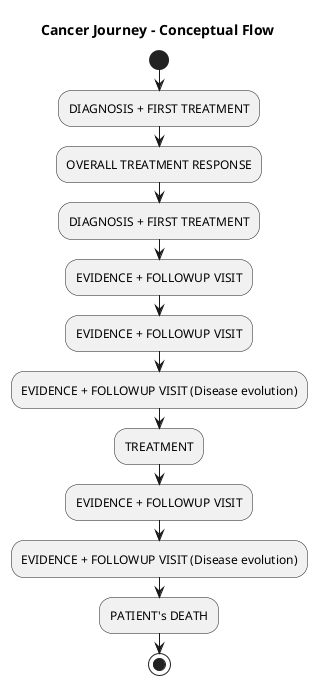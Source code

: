 @startuml
title Cancer Journey – Conceptual Flow

start 
:DIAGNOSIS + FIRST TREATMENT;
:OVERALL TREATMENT RESPONSE;
:DIAGNOSIS + FIRST TREATMENT;
:EVIDENCE + FOLLOWUP VISIT;
:EVIDENCE + FOLLOWUP VISIT;
:EVIDENCE + FOLLOWUP VISIT (Disease evolution);
:TREATMENT;
:EVIDENCE + FOLLOWUP VISIT;
:EVIDENCE + FOLLOWUP VISIT (Disease evolution);
:PATIENT's DEATH;
stop
@enduml
